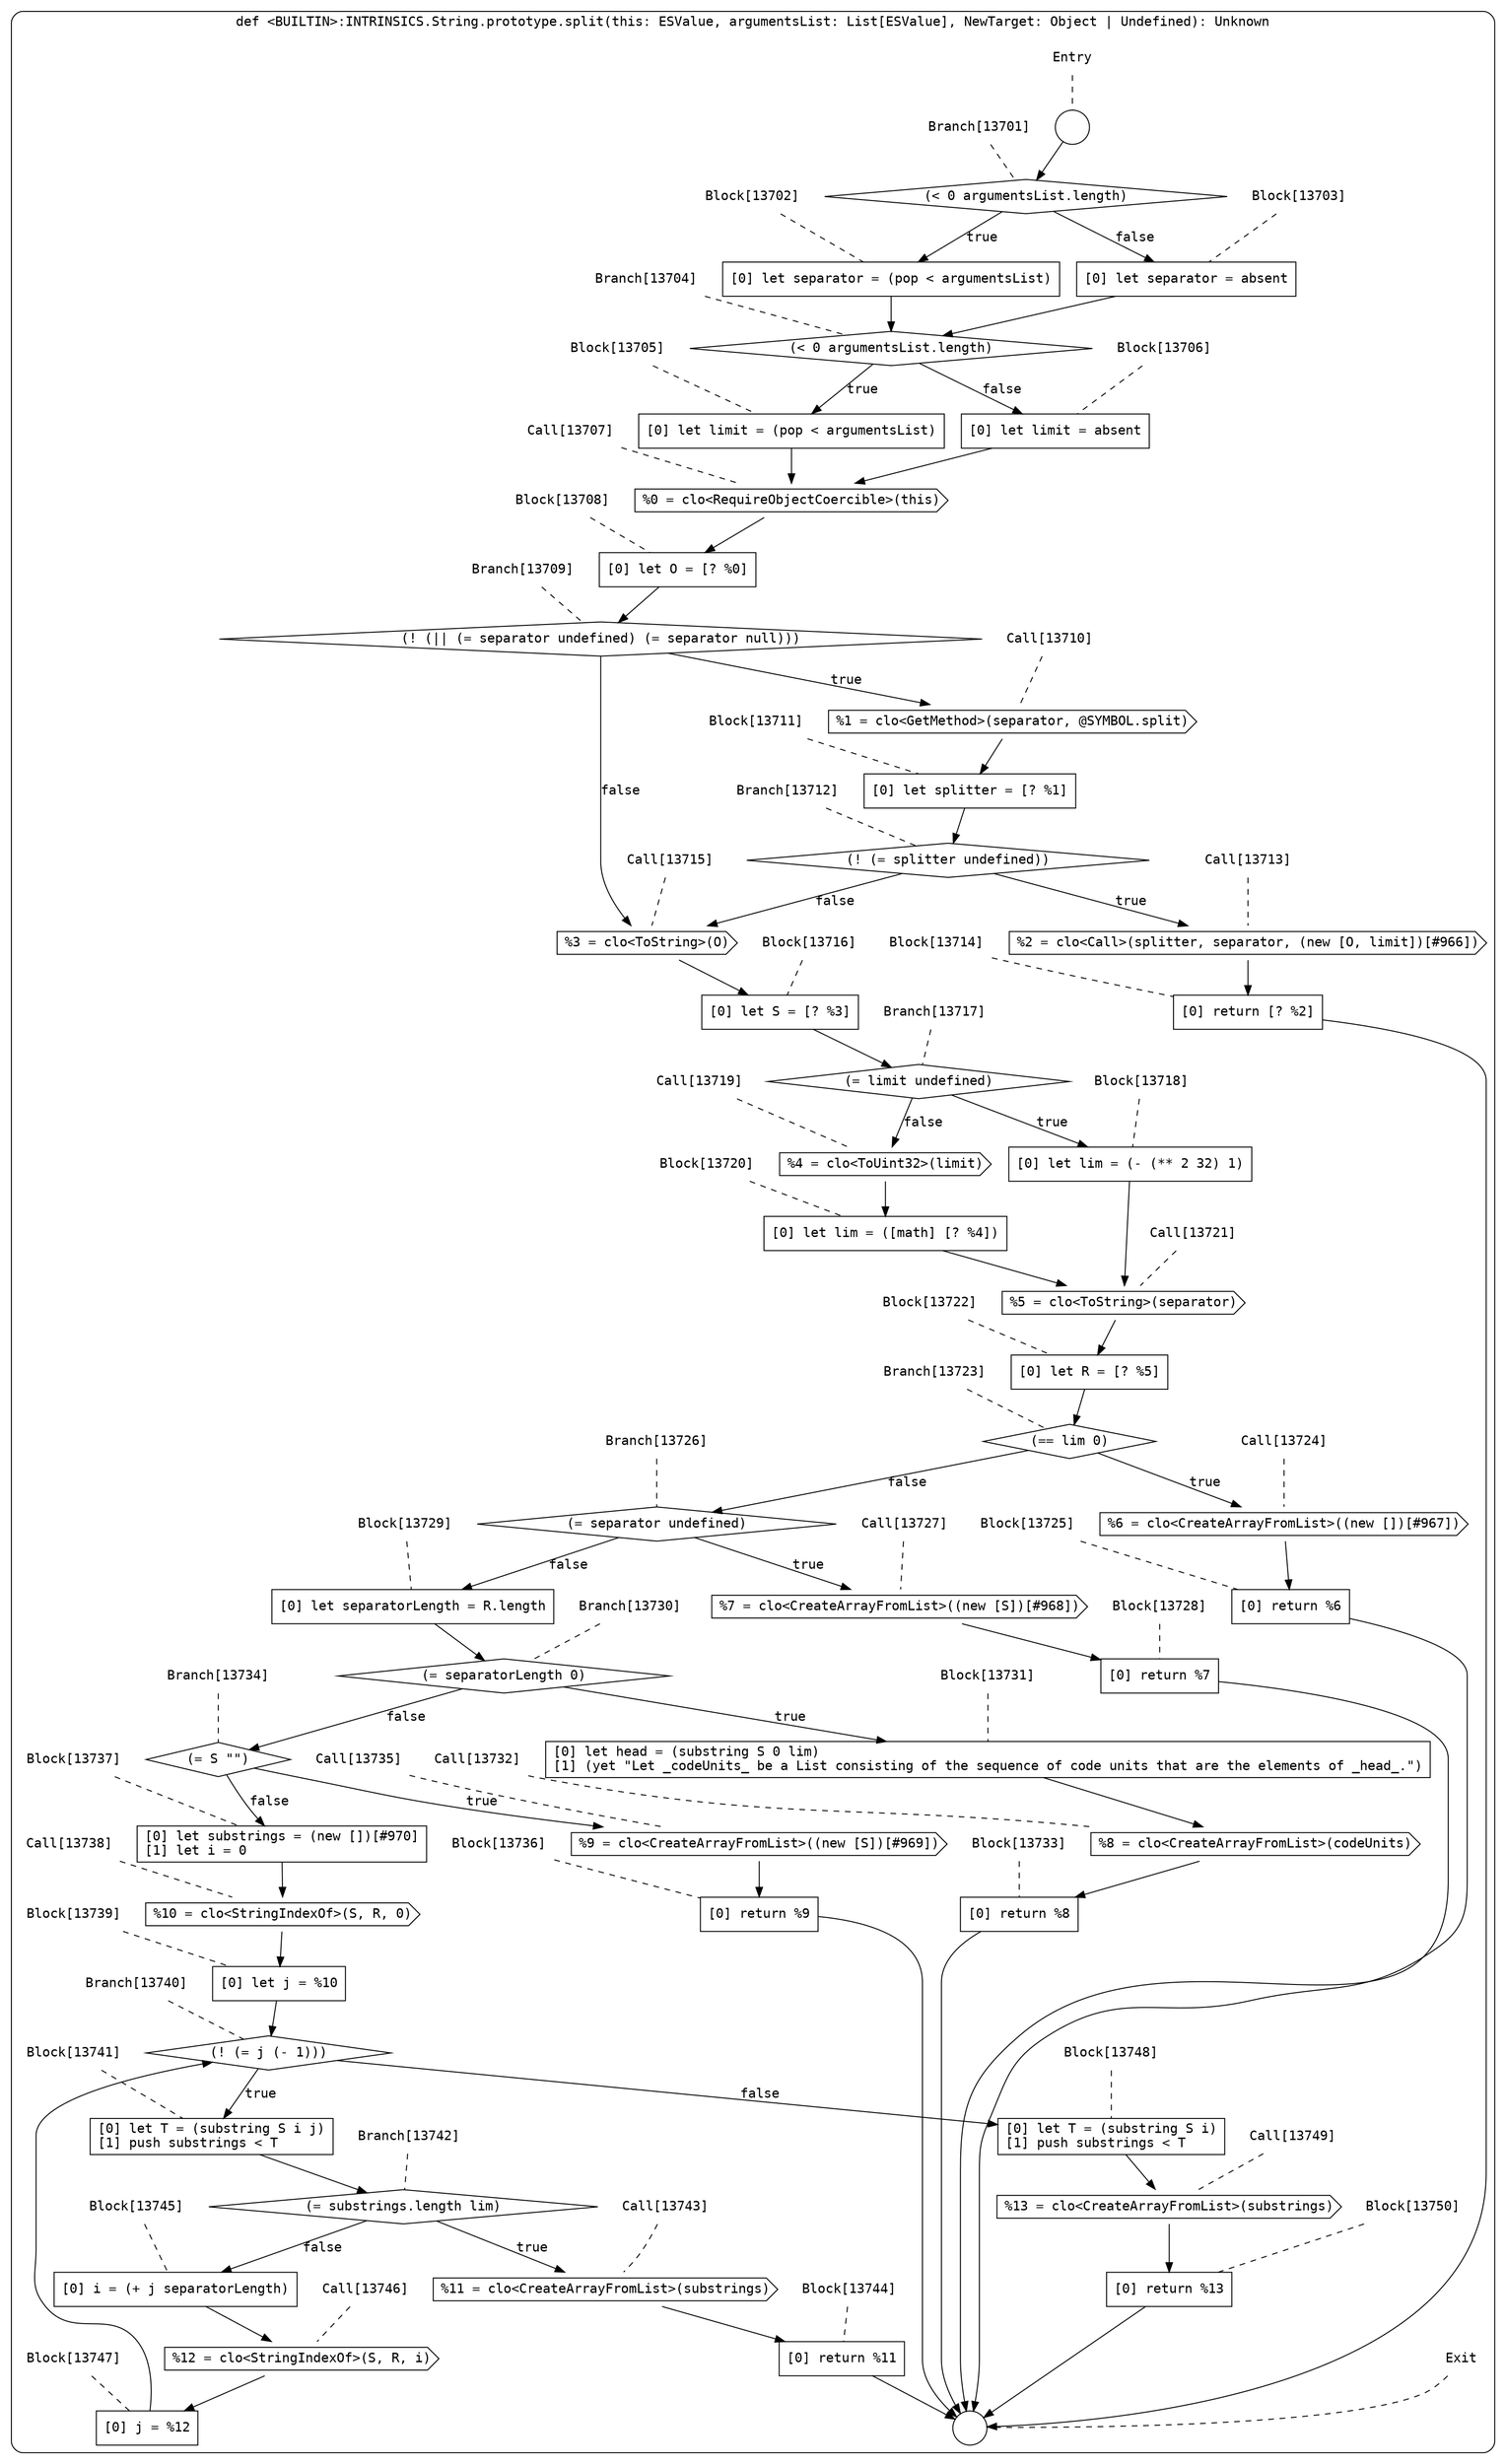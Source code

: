 digraph {
  graph [fontname = "Consolas"]
  node [fontname = "Consolas"]
  edge [fontname = "Consolas"]
  subgraph cluster2191 {
    label = "def <BUILTIN>:INTRINSICS.String.prototype.split(this: ESValue, argumentsList: List[ESValue], NewTarget: Object | Undefined): Unknown"
    style = rounded
    cluster2191_entry_name [shape=none, label=<<font color="black">Entry</font>>]
    cluster2191_entry_name -> cluster2191_entry [arrowhead=none, color="black", style=dashed]
    cluster2191_entry [shape=circle label=" " color="black" fillcolor="white" style=filled]
    cluster2191_entry -> node13701 [color="black"]
    cluster2191_exit_name [shape=none, label=<<font color="black">Exit</font>>]
    cluster2191_exit_name -> cluster2191_exit [arrowhead=none, color="black", style=dashed]
    cluster2191_exit [shape=circle label=" " color="black" fillcolor="white" style=filled]
    node13701_name [shape=none, label=<<font color="black">Branch[13701]</font>>]
    node13701_name -> node13701 [arrowhead=none, color="black", style=dashed]
    node13701 [shape=diamond, label=<<font color="black">(&lt; 0 argumentsList.length)</font>> color="black" fillcolor="white", style=filled]
    node13701 -> node13702 [label=<<font color="black">true</font>> color="black"]
    node13701 -> node13703 [label=<<font color="black">false</font>> color="black"]
    node13702_name [shape=none, label=<<font color="black">Block[13702]</font>>]
    node13702_name -> node13702 [arrowhead=none, color="black", style=dashed]
    node13702 [shape=box, label=<<font color="black">[0] let separator = (pop &lt; argumentsList)<BR ALIGN="LEFT"/></font>> color="black" fillcolor="white", style=filled]
    node13702 -> node13704 [color="black"]
    node13703_name [shape=none, label=<<font color="black">Block[13703]</font>>]
    node13703_name -> node13703 [arrowhead=none, color="black", style=dashed]
    node13703 [shape=box, label=<<font color="black">[0] let separator = absent<BR ALIGN="LEFT"/></font>> color="black" fillcolor="white", style=filled]
    node13703 -> node13704 [color="black"]
    node13704_name [shape=none, label=<<font color="black">Branch[13704]</font>>]
    node13704_name -> node13704 [arrowhead=none, color="black", style=dashed]
    node13704 [shape=diamond, label=<<font color="black">(&lt; 0 argumentsList.length)</font>> color="black" fillcolor="white", style=filled]
    node13704 -> node13705 [label=<<font color="black">true</font>> color="black"]
    node13704 -> node13706 [label=<<font color="black">false</font>> color="black"]
    node13705_name [shape=none, label=<<font color="black">Block[13705]</font>>]
    node13705_name -> node13705 [arrowhead=none, color="black", style=dashed]
    node13705 [shape=box, label=<<font color="black">[0] let limit = (pop &lt; argumentsList)<BR ALIGN="LEFT"/></font>> color="black" fillcolor="white", style=filled]
    node13705 -> node13707 [color="black"]
    node13706_name [shape=none, label=<<font color="black">Block[13706]</font>>]
    node13706_name -> node13706 [arrowhead=none, color="black", style=dashed]
    node13706 [shape=box, label=<<font color="black">[0] let limit = absent<BR ALIGN="LEFT"/></font>> color="black" fillcolor="white", style=filled]
    node13706 -> node13707 [color="black"]
    node13707_name [shape=none, label=<<font color="black">Call[13707]</font>>]
    node13707_name -> node13707 [arrowhead=none, color="black", style=dashed]
    node13707 [shape=cds, label=<<font color="black">%0 = clo&lt;RequireObjectCoercible&gt;(this)</font>> color="black" fillcolor="white", style=filled]
    node13707 -> node13708 [color="black"]
    node13708_name [shape=none, label=<<font color="black">Block[13708]</font>>]
    node13708_name -> node13708 [arrowhead=none, color="black", style=dashed]
    node13708 [shape=box, label=<<font color="black">[0] let O = [? %0]<BR ALIGN="LEFT"/></font>> color="black" fillcolor="white", style=filled]
    node13708 -> node13709 [color="black"]
    node13709_name [shape=none, label=<<font color="black">Branch[13709]</font>>]
    node13709_name -> node13709 [arrowhead=none, color="black", style=dashed]
    node13709 [shape=diamond, label=<<font color="black">(! (|| (= separator undefined) (= separator null)))</font>> color="black" fillcolor="white", style=filled]
    node13709 -> node13710 [label=<<font color="black">true</font>> color="black"]
    node13709 -> node13715 [label=<<font color="black">false</font>> color="black"]
    node13710_name [shape=none, label=<<font color="black">Call[13710]</font>>]
    node13710_name -> node13710 [arrowhead=none, color="black", style=dashed]
    node13710 [shape=cds, label=<<font color="black">%1 = clo&lt;GetMethod&gt;(separator, @SYMBOL.split)</font>> color="black" fillcolor="white", style=filled]
    node13710 -> node13711 [color="black"]
    node13715_name [shape=none, label=<<font color="black">Call[13715]</font>>]
    node13715_name -> node13715 [arrowhead=none, color="black", style=dashed]
    node13715 [shape=cds, label=<<font color="black">%3 = clo&lt;ToString&gt;(O)</font>> color="black" fillcolor="white", style=filled]
    node13715 -> node13716 [color="black"]
    node13711_name [shape=none, label=<<font color="black">Block[13711]</font>>]
    node13711_name -> node13711 [arrowhead=none, color="black", style=dashed]
    node13711 [shape=box, label=<<font color="black">[0] let splitter = [? %1]<BR ALIGN="LEFT"/></font>> color="black" fillcolor="white", style=filled]
    node13711 -> node13712 [color="black"]
    node13716_name [shape=none, label=<<font color="black">Block[13716]</font>>]
    node13716_name -> node13716 [arrowhead=none, color="black", style=dashed]
    node13716 [shape=box, label=<<font color="black">[0] let S = [? %3]<BR ALIGN="LEFT"/></font>> color="black" fillcolor="white", style=filled]
    node13716 -> node13717 [color="black"]
    node13712_name [shape=none, label=<<font color="black">Branch[13712]</font>>]
    node13712_name -> node13712 [arrowhead=none, color="black", style=dashed]
    node13712 [shape=diamond, label=<<font color="black">(! (= splitter undefined))</font>> color="black" fillcolor="white", style=filled]
    node13712 -> node13713 [label=<<font color="black">true</font>> color="black"]
    node13712 -> node13715 [label=<<font color="black">false</font>> color="black"]
    node13717_name [shape=none, label=<<font color="black">Branch[13717]</font>>]
    node13717_name -> node13717 [arrowhead=none, color="black", style=dashed]
    node13717 [shape=diamond, label=<<font color="black">(= limit undefined)</font>> color="black" fillcolor="white", style=filled]
    node13717 -> node13718 [label=<<font color="black">true</font>> color="black"]
    node13717 -> node13719 [label=<<font color="black">false</font>> color="black"]
    node13713_name [shape=none, label=<<font color="black">Call[13713]</font>>]
    node13713_name -> node13713 [arrowhead=none, color="black", style=dashed]
    node13713 [shape=cds, label=<<font color="black">%2 = clo&lt;Call&gt;(splitter, separator, (new [O, limit])[#966])</font>> color="black" fillcolor="white", style=filled]
    node13713 -> node13714 [color="black"]
    node13718_name [shape=none, label=<<font color="black">Block[13718]</font>>]
    node13718_name -> node13718 [arrowhead=none, color="black", style=dashed]
    node13718 [shape=box, label=<<font color="black">[0] let lim = (- (** 2 32) 1)<BR ALIGN="LEFT"/></font>> color="black" fillcolor="white", style=filled]
    node13718 -> node13721 [color="black"]
    node13719_name [shape=none, label=<<font color="black">Call[13719]</font>>]
    node13719_name -> node13719 [arrowhead=none, color="black", style=dashed]
    node13719 [shape=cds, label=<<font color="black">%4 = clo&lt;ToUint32&gt;(limit)</font>> color="black" fillcolor="white", style=filled]
    node13719 -> node13720 [color="black"]
    node13714_name [shape=none, label=<<font color="black">Block[13714]</font>>]
    node13714_name -> node13714 [arrowhead=none, color="black", style=dashed]
    node13714 [shape=box, label=<<font color="black">[0] return [? %2]<BR ALIGN="LEFT"/></font>> color="black" fillcolor="white", style=filled]
    node13714 -> cluster2191_exit [color="black"]
    node13721_name [shape=none, label=<<font color="black">Call[13721]</font>>]
    node13721_name -> node13721 [arrowhead=none, color="black", style=dashed]
    node13721 [shape=cds, label=<<font color="black">%5 = clo&lt;ToString&gt;(separator)</font>> color="black" fillcolor="white", style=filled]
    node13721 -> node13722 [color="black"]
    node13720_name [shape=none, label=<<font color="black">Block[13720]</font>>]
    node13720_name -> node13720 [arrowhead=none, color="black", style=dashed]
    node13720 [shape=box, label=<<font color="black">[0] let lim = ([math] [? %4])<BR ALIGN="LEFT"/></font>> color="black" fillcolor="white", style=filled]
    node13720 -> node13721 [color="black"]
    node13722_name [shape=none, label=<<font color="black">Block[13722]</font>>]
    node13722_name -> node13722 [arrowhead=none, color="black", style=dashed]
    node13722 [shape=box, label=<<font color="black">[0] let R = [? %5]<BR ALIGN="LEFT"/></font>> color="black" fillcolor="white", style=filled]
    node13722 -> node13723 [color="black"]
    node13723_name [shape=none, label=<<font color="black">Branch[13723]</font>>]
    node13723_name -> node13723 [arrowhead=none, color="black", style=dashed]
    node13723 [shape=diamond, label=<<font color="black">(== lim 0)</font>> color="black" fillcolor="white", style=filled]
    node13723 -> node13724 [label=<<font color="black">true</font>> color="black"]
    node13723 -> node13726 [label=<<font color="black">false</font>> color="black"]
    node13724_name [shape=none, label=<<font color="black">Call[13724]</font>>]
    node13724_name -> node13724 [arrowhead=none, color="black", style=dashed]
    node13724 [shape=cds, label=<<font color="black">%6 = clo&lt;CreateArrayFromList&gt;((new [])[#967])</font>> color="black" fillcolor="white", style=filled]
    node13724 -> node13725 [color="black"]
    node13726_name [shape=none, label=<<font color="black">Branch[13726]</font>>]
    node13726_name -> node13726 [arrowhead=none, color="black", style=dashed]
    node13726 [shape=diamond, label=<<font color="black">(= separator undefined)</font>> color="black" fillcolor="white", style=filled]
    node13726 -> node13727 [label=<<font color="black">true</font>> color="black"]
    node13726 -> node13729 [label=<<font color="black">false</font>> color="black"]
    node13725_name [shape=none, label=<<font color="black">Block[13725]</font>>]
    node13725_name -> node13725 [arrowhead=none, color="black", style=dashed]
    node13725 [shape=box, label=<<font color="black">[0] return %6<BR ALIGN="LEFT"/></font>> color="black" fillcolor="white", style=filled]
    node13725 -> cluster2191_exit [color="black"]
    node13727_name [shape=none, label=<<font color="black">Call[13727]</font>>]
    node13727_name -> node13727 [arrowhead=none, color="black", style=dashed]
    node13727 [shape=cds, label=<<font color="black">%7 = clo&lt;CreateArrayFromList&gt;((new [S])[#968])</font>> color="black" fillcolor="white", style=filled]
    node13727 -> node13728 [color="black"]
    node13729_name [shape=none, label=<<font color="black">Block[13729]</font>>]
    node13729_name -> node13729 [arrowhead=none, color="black", style=dashed]
    node13729 [shape=box, label=<<font color="black">[0] let separatorLength = R.length<BR ALIGN="LEFT"/></font>> color="black" fillcolor="white", style=filled]
    node13729 -> node13730 [color="black"]
    node13728_name [shape=none, label=<<font color="black">Block[13728]</font>>]
    node13728_name -> node13728 [arrowhead=none, color="black", style=dashed]
    node13728 [shape=box, label=<<font color="black">[0] return %7<BR ALIGN="LEFT"/></font>> color="black" fillcolor="white", style=filled]
    node13728 -> cluster2191_exit [color="black"]
    node13730_name [shape=none, label=<<font color="black">Branch[13730]</font>>]
    node13730_name -> node13730 [arrowhead=none, color="black", style=dashed]
    node13730 [shape=diamond, label=<<font color="black">(= separatorLength 0)</font>> color="black" fillcolor="white", style=filled]
    node13730 -> node13731 [label=<<font color="black">true</font>> color="black"]
    node13730 -> node13734 [label=<<font color="black">false</font>> color="black"]
    node13731_name [shape=none, label=<<font color="black">Block[13731]</font>>]
    node13731_name -> node13731 [arrowhead=none, color="black", style=dashed]
    node13731 [shape=box, label=<<font color="black">[0] let head = (substring S 0 lim)<BR ALIGN="LEFT"/>[1] (yet &quot;Let _codeUnits_ be a List consisting of the sequence of code units that are the elements of _head_.&quot;)<BR ALIGN="LEFT"/></font>> color="black" fillcolor="white", style=filled]
    node13731 -> node13732 [color="black"]
    node13734_name [shape=none, label=<<font color="black">Branch[13734]</font>>]
    node13734_name -> node13734 [arrowhead=none, color="black", style=dashed]
    node13734 [shape=diamond, label=<<font color="black">(= S &quot;&quot;)</font>> color="black" fillcolor="white", style=filled]
    node13734 -> node13735 [label=<<font color="black">true</font>> color="black"]
    node13734 -> node13737 [label=<<font color="black">false</font>> color="black"]
    node13732_name [shape=none, label=<<font color="black">Call[13732]</font>>]
    node13732_name -> node13732 [arrowhead=none, color="black", style=dashed]
    node13732 [shape=cds, label=<<font color="black">%8 = clo&lt;CreateArrayFromList&gt;(codeUnits)</font>> color="black" fillcolor="white", style=filled]
    node13732 -> node13733 [color="black"]
    node13735_name [shape=none, label=<<font color="black">Call[13735]</font>>]
    node13735_name -> node13735 [arrowhead=none, color="black", style=dashed]
    node13735 [shape=cds, label=<<font color="black">%9 = clo&lt;CreateArrayFromList&gt;((new [S])[#969])</font>> color="black" fillcolor="white", style=filled]
    node13735 -> node13736 [color="black"]
    node13737_name [shape=none, label=<<font color="black">Block[13737]</font>>]
    node13737_name -> node13737 [arrowhead=none, color="black", style=dashed]
    node13737 [shape=box, label=<<font color="black">[0] let substrings = (new [])[#970]<BR ALIGN="LEFT"/>[1] let i = 0<BR ALIGN="LEFT"/></font>> color="black" fillcolor="white", style=filled]
    node13737 -> node13738 [color="black"]
    node13733_name [shape=none, label=<<font color="black">Block[13733]</font>>]
    node13733_name -> node13733 [arrowhead=none, color="black", style=dashed]
    node13733 [shape=box, label=<<font color="black">[0] return %8<BR ALIGN="LEFT"/></font>> color="black" fillcolor="white", style=filled]
    node13733 -> cluster2191_exit [color="black"]
    node13736_name [shape=none, label=<<font color="black">Block[13736]</font>>]
    node13736_name -> node13736 [arrowhead=none, color="black", style=dashed]
    node13736 [shape=box, label=<<font color="black">[0] return %9<BR ALIGN="LEFT"/></font>> color="black" fillcolor="white", style=filled]
    node13736 -> cluster2191_exit [color="black"]
    node13738_name [shape=none, label=<<font color="black">Call[13738]</font>>]
    node13738_name -> node13738 [arrowhead=none, color="black", style=dashed]
    node13738 [shape=cds, label=<<font color="black">%10 = clo&lt;StringIndexOf&gt;(S, R, 0)</font>> color="black" fillcolor="white", style=filled]
    node13738 -> node13739 [color="black"]
    node13739_name [shape=none, label=<<font color="black">Block[13739]</font>>]
    node13739_name -> node13739 [arrowhead=none, color="black", style=dashed]
    node13739 [shape=box, label=<<font color="black">[0] let j = %10<BR ALIGN="LEFT"/></font>> color="black" fillcolor="white", style=filled]
    node13739 -> node13740 [color="black"]
    node13740_name [shape=none, label=<<font color="black">Branch[13740]</font>>]
    node13740_name -> node13740 [arrowhead=none, color="black", style=dashed]
    node13740 [shape=diamond, label=<<font color="black">(! (= j (- 1)))</font>> color="black" fillcolor="white", style=filled]
    node13740 -> node13741 [label=<<font color="black">true</font>> color="black"]
    node13740 -> node13748 [label=<<font color="black">false</font>> color="black"]
    node13741_name [shape=none, label=<<font color="black">Block[13741]</font>>]
    node13741_name -> node13741 [arrowhead=none, color="black", style=dashed]
    node13741 [shape=box, label=<<font color="black">[0] let T = (substring S i j)<BR ALIGN="LEFT"/>[1] push substrings &lt; T<BR ALIGN="LEFT"/></font>> color="black" fillcolor="white", style=filled]
    node13741 -> node13742 [color="black"]
    node13748_name [shape=none, label=<<font color="black">Block[13748]</font>>]
    node13748_name -> node13748 [arrowhead=none, color="black", style=dashed]
    node13748 [shape=box, label=<<font color="black">[0] let T = (substring S i)<BR ALIGN="LEFT"/>[1] push substrings &lt; T<BR ALIGN="LEFT"/></font>> color="black" fillcolor="white", style=filled]
    node13748 -> node13749 [color="black"]
    node13742_name [shape=none, label=<<font color="black">Branch[13742]</font>>]
    node13742_name -> node13742 [arrowhead=none, color="black", style=dashed]
    node13742 [shape=diamond, label=<<font color="black">(= substrings.length lim)</font>> color="black" fillcolor="white", style=filled]
    node13742 -> node13743 [label=<<font color="black">true</font>> color="black"]
    node13742 -> node13745 [label=<<font color="black">false</font>> color="black"]
    node13749_name [shape=none, label=<<font color="black">Call[13749]</font>>]
    node13749_name -> node13749 [arrowhead=none, color="black", style=dashed]
    node13749 [shape=cds, label=<<font color="black">%13 = clo&lt;CreateArrayFromList&gt;(substrings)</font>> color="black" fillcolor="white", style=filled]
    node13749 -> node13750 [color="black"]
    node13743_name [shape=none, label=<<font color="black">Call[13743]</font>>]
    node13743_name -> node13743 [arrowhead=none, color="black", style=dashed]
    node13743 [shape=cds, label=<<font color="black">%11 = clo&lt;CreateArrayFromList&gt;(substrings)</font>> color="black" fillcolor="white", style=filled]
    node13743 -> node13744 [color="black"]
    node13745_name [shape=none, label=<<font color="black">Block[13745]</font>>]
    node13745_name -> node13745 [arrowhead=none, color="black", style=dashed]
    node13745 [shape=box, label=<<font color="black">[0] i = (+ j separatorLength)<BR ALIGN="LEFT"/></font>> color="black" fillcolor="white", style=filled]
    node13745 -> node13746 [color="black"]
    node13750_name [shape=none, label=<<font color="black">Block[13750]</font>>]
    node13750_name -> node13750 [arrowhead=none, color="black", style=dashed]
    node13750 [shape=box, label=<<font color="black">[0] return %13<BR ALIGN="LEFT"/></font>> color="black" fillcolor="white", style=filled]
    node13750 -> cluster2191_exit [color="black"]
    node13744_name [shape=none, label=<<font color="black">Block[13744]</font>>]
    node13744_name -> node13744 [arrowhead=none, color="black", style=dashed]
    node13744 [shape=box, label=<<font color="black">[0] return %11<BR ALIGN="LEFT"/></font>> color="black" fillcolor="white", style=filled]
    node13744 -> cluster2191_exit [color="black"]
    node13746_name [shape=none, label=<<font color="black">Call[13746]</font>>]
    node13746_name -> node13746 [arrowhead=none, color="black", style=dashed]
    node13746 [shape=cds, label=<<font color="black">%12 = clo&lt;StringIndexOf&gt;(S, R, i)</font>> color="black" fillcolor="white", style=filled]
    node13746 -> node13747 [color="black"]
    node13747_name [shape=none, label=<<font color="black">Block[13747]</font>>]
    node13747_name -> node13747 [arrowhead=none, color="black", style=dashed]
    node13747 [shape=box, label=<<font color="black">[0] j = %12<BR ALIGN="LEFT"/></font>> color="black" fillcolor="white", style=filled]
    node13747 -> node13740 [color="black"]
  }
}